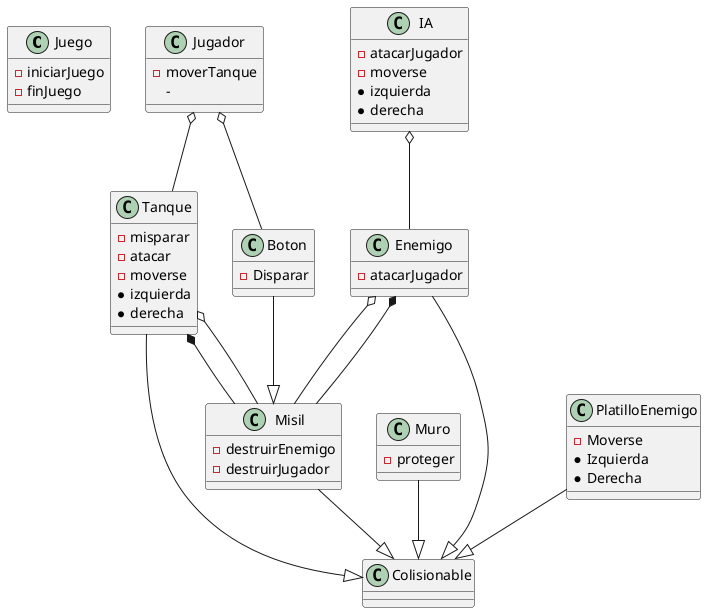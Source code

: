 @startuml Space_Invaders
class Juego{
- iniciarJuego
- finJuego
}
class Jugador{
- moverTanque
- 
}
class IA{
- atacarJugador
- moverse
* izquierda
* derecha
}
class Muro{
- proteger
}
class Tanque{
- misparar
- atacar
- moverse
*izquierda
*derecha
}
class Enemigo{
-atacarJugador
}
class Misil{
-destruirEnemigo
-destruirJugador
}
class Colisionable 
class Boton{
-Disparar
}
class PlatilloEnemigo{
-Moverse
*Izquierda
*Derecha
}

Jugador o-- Tanque
Muro --|> Colisionable
Misil --|> Colisionable
IA o-- Enemigo
Enemigo o-- Misil
Boton --|> Misil
Tanque *--  Misil
Jugador o-- Boton
Enemigo --|> Colisionable
Tanque --|> Colisionable
PlatilloEnemigo --|> Colisionable
Tanque o-- Misil
Enemigo *--  Misil
@enduml